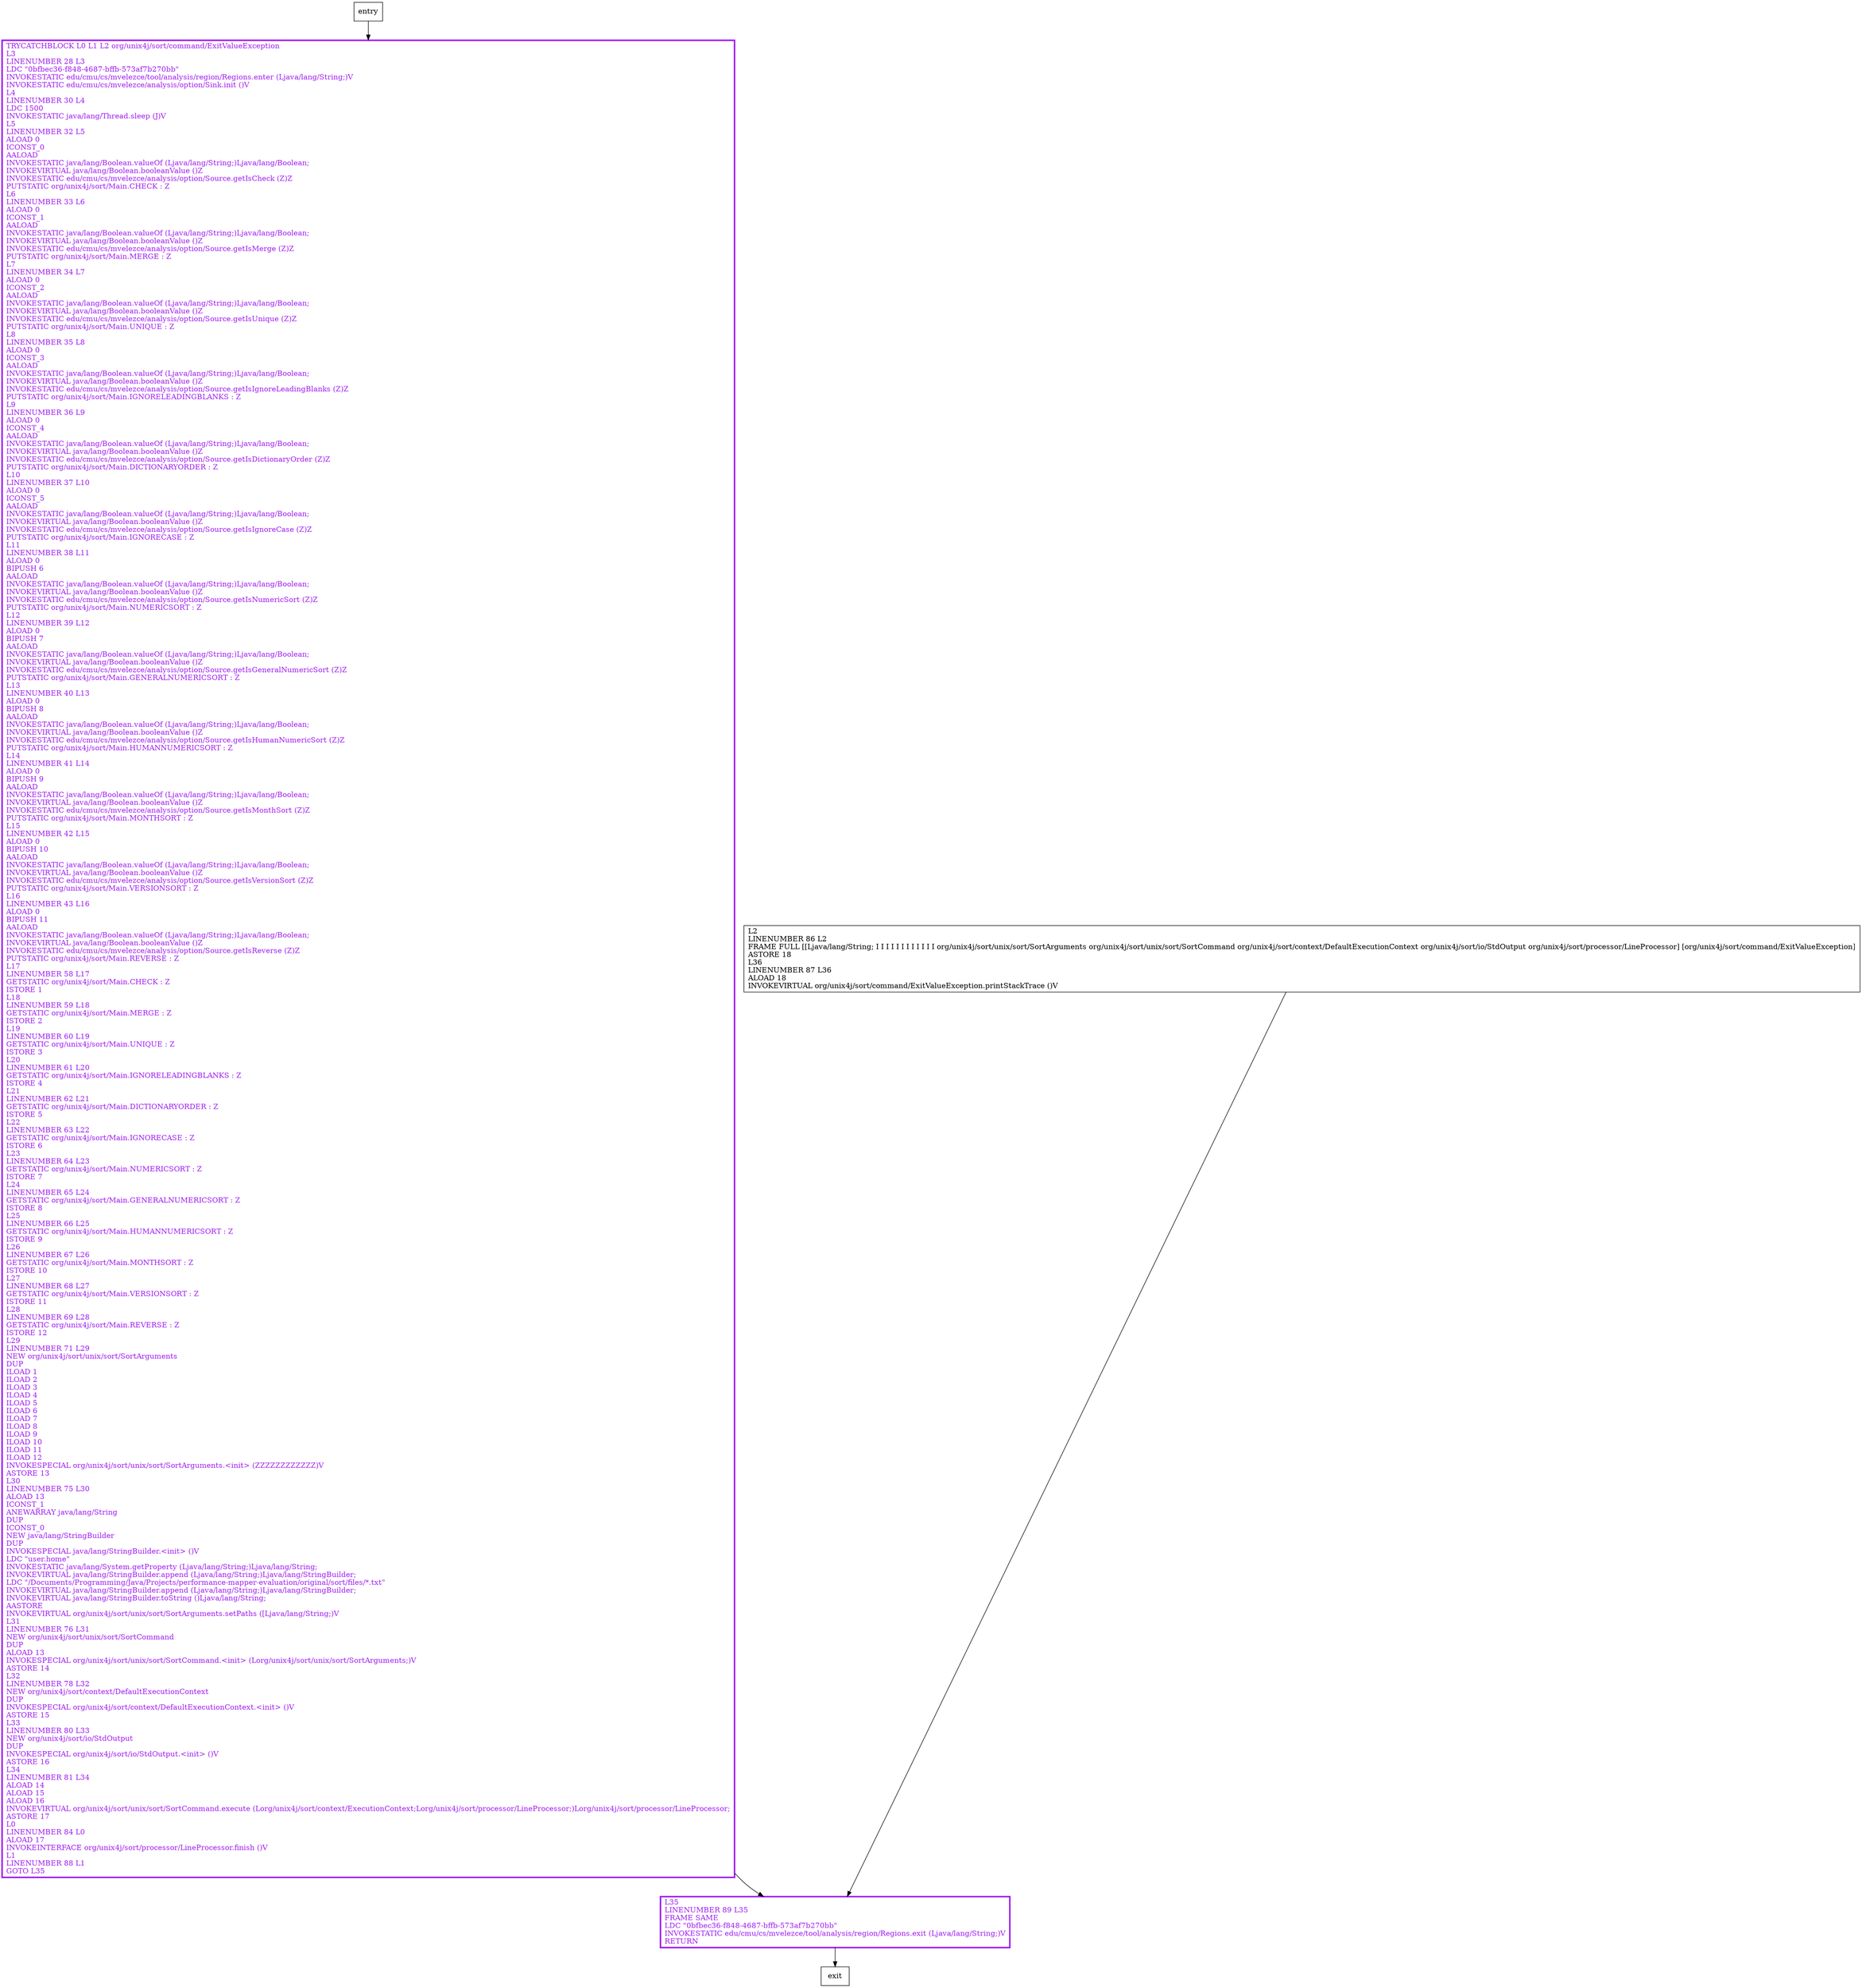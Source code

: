 digraph main {
node [shape=record];
81183790 [label="L35\lLINENUMBER 89 L35\lFRAME SAME\lLDC \"0bfbec36-f848-4687-bffb-573af7b270bb\"\lINVOKESTATIC edu/cmu/cs/mvelezce/tool/analysis/region/Regions.exit (Ljava/lang/String;)V\lRETURN\l"];
1010842422 [label="TRYCATCHBLOCK L0 L1 L2 org/unix4j/sort/command/ExitValueException\lL3\lLINENUMBER 28 L3\lLDC \"0bfbec36-f848-4687-bffb-573af7b270bb\"\lINVOKESTATIC edu/cmu/cs/mvelezce/tool/analysis/region/Regions.enter (Ljava/lang/String;)V\lINVOKESTATIC edu/cmu/cs/mvelezce/analysis/option/Sink.init ()V\lL4\lLINENUMBER 30 L4\lLDC 1500\lINVOKESTATIC java/lang/Thread.sleep (J)V\lL5\lLINENUMBER 32 L5\lALOAD 0\lICONST_0\lAALOAD\lINVOKESTATIC java/lang/Boolean.valueOf (Ljava/lang/String;)Ljava/lang/Boolean;\lINVOKEVIRTUAL java/lang/Boolean.booleanValue ()Z\lINVOKESTATIC edu/cmu/cs/mvelezce/analysis/option/Source.getIsCheck (Z)Z\lPUTSTATIC org/unix4j/sort/Main.CHECK : Z\lL6\lLINENUMBER 33 L6\lALOAD 0\lICONST_1\lAALOAD\lINVOKESTATIC java/lang/Boolean.valueOf (Ljava/lang/String;)Ljava/lang/Boolean;\lINVOKEVIRTUAL java/lang/Boolean.booleanValue ()Z\lINVOKESTATIC edu/cmu/cs/mvelezce/analysis/option/Source.getIsMerge (Z)Z\lPUTSTATIC org/unix4j/sort/Main.MERGE : Z\lL7\lLINENUMBER 34 L7\lALOAD 0\lICONST_2\lAALOAD\lINVOKESTATIC java/lang/Boolean.valueOf (Ljava/lang/String;)Ljava/lang/Boolean;\lINVOKEVIRTUAL java/lang/Boolean.booleanValue ()Z\lINVOKESTATIC edu/cmu/cs/mvelezce/analysis/option/Source.getIsUnique (Z)Z\lPUTSTATIC org/unix4j/sort/Main.UNIQUE : Z\lL8\lLINENUMBER 35 L8\lALOAD 0\lICONST_3\lAALOAD\lINVOKESTATIC java/lang/Boolean.valueOf (Ljava/lang/String;)Ljava/lang/Boolean;\lINVOKEVIRTUAL java/lang/Boolean.booleanValue ()Z\lINVOKESTATIC edu/cmu/cs/mvelezce/analysis/option/Source.getIsIgnoreLeadingBlanks (Z)Z\lPUTSTATIC org/unix4j/sort/Main.IGNORELEADINGBLANKS : Z\lL9\lLINENUMBER 36 L9\lALOAD 0\lICONST_4\lAALOAD\lINVOKESTATIC java/lang/Boolean.valueOf (Ljava/lang/String;)Ljava/lang/Boolean;\lINVOKEVIRTUAL java/lang/Boolean.booleanValue ()Z\lINVOKESTATIC edu/cmu/cs/mvelezce/analysis/option/Source.getIsDictionaryOrder (Z)Z\lPUTSTATIC org/unix4j/sort/Main.DICTIONARYORDER : Z\lL10\lLINENUMBER 37 L10\lALOAD 0\lICONST_5\lAALOAD\lINVOKESTATIC java/lang/Boolean.valueOf (Ljava/lang/String;)Ljava/lang/Boolean;\lINVOKEVIRTUAL java/lang/Boolean.booleanValue ()Z\lINVOKESTATIC edu/cmu/cs/mvelezce/analysis/option/Source.getIsIgnoreCase (Z)Z\lPUTSTATIC org/unix4j/sort/Main.IGNORECASE : Z\lL11\lLINENUMBER 38 L11\lALOAD 0\lBIPUSH 6\lAALOAD\lINVOKESTATIC java/lang/Boolean.valueOf (Ljava/lang/String;)Ljava/lang/Boolean;\lINVOKEVIRTUAL java/lang/Boolean.booleanValue ()Z\lINVOKESTATIC edu/cmu/cs/mvelezce/analysis/option/Source.getIsNumericSort (Z)Z\lPUTSTATIC org/unix4j/sort/Main.NUMERICSORT : Z\lL12\lLINENUMBER 39 L12\lALOAD 0\lBIPUSH 7\lAALOAD\lINVOKESTATIC java/lang/Boolean.valueOf (Ljava/lang/String;)Ljava/lang/Boolean;\lINVOKEVIRTUAL java/lang/Boolean.booleanValue ()Z\lINVOKESTATIC edu/cmu/cs/mvelezce/analysis/option/Source.getIsGeneralNumericSort (Z)Z\lPUTSTATIC org/unix4j/sort/Main.GENERALNUMERICSORT : Z\lL13\lLINENUMBER 40 L13\lALOAD 0\lBIPUSH 8\lAALOAD\lINVOKESTATIC java/lang/Boolean.valueOf (Ljava/lang/String;)Ljava/lang/Boolean;\lINVOKEVIRTUAL java/lang/Boolean.booleanValue ()Z\lINVOKESTATIC edu/cmu/cs/mvelezce/analysis/option/Source.getIsHumanNumericSort (Z)Z\lPUTSTATIC org/unix4j/sort/Main.HUMANNUMERICSORT : Z\lL14\lLINENUMBER 41 L14\lALOAD 0\lBIPUSH 9\lAALOAD\lINVOKESTATIC java/lang/Boolean.valueOf (Ljava/lang/String;)Ljava/lang/Boolean;\lINVOKEVIRTUAL java/lang/Boolean.booleanValue ()Z\lINVOKESTATIC edu/cmu/cs/mvelezce/analysis/option/Source.getIsMonthSort (Z)Z\lPUTSTATIC org/unix4j/sort/Main.MONTHSORT : Z\lL15\lLINENUMBER 42 L15\lALOAD 0\lBIPUSH 10\lAALOAD\lINVOKESTATIC java/lang/Boolean.valueOf (Ljava/lang/String;)Ljava/lang/Boolean;\lINVOKEVIRTUAL java/lang/Boolean.booleanValue ()Z\lINVOKESTATIC edu/cmu/cs/mvelezce/analysis/option/Source.getIsVersionSort (Z)Z\lPUTSTATIC org/unix4j/sort/Main.VERSIONSORT : Z\lL16\lLINENUMBER 43 L16\lALOAD 0\lBIPUSH 11\lAALOAD\lINVOKESTATIC java/lang/Boolean.valueOf (Ljava/lang/String;)Ljava/lang/Boolean;\lINVOKEVIRTUAL java/lang/Boolean.booleanValue ()Z\lINVOKESTATIC edu/cmu/cs/mvelezce/analysis/option/Source.getIsReverse (Z)Z\lPUTSTATIC org/unix4j/sort/Main.REVERSE : Z\lL17\lLINENUMBER 58 L17\lGETSTATIC org/unix4j/sort/Main.CHECK : Z\lISTORE 1\lL18\lLINENUMBER 59 L18\lGETSTATIC org/unix4j/sort/Main.MERGE : Z\lISTORE 2\lL19\lLINENUMBER 60 L19\lGETSTATIC org/unix4j/sort/Main.UNIQUE : Z\lISTORE 3\lL20\lLINENUMBER 61 L20\lGETSTATIC org/unix4j/sort/Main.IGNORELEADINGBLANKS : Z\lISTORE 4\lL21\lLINENUMBER 62 L21\lGETSTATIC org/unix4j/sort/Main.DICTIONARYORDER : Z\lISTORE 5\lL22\lLINENUMBER 63 L22\lGETSTATIC org/unix4j/sort/Main.IGNORECASE : Z\lISTORE 6\lL23\lLINENUMBER 64 L23\lGETSTATIC org/unix4j/sort/Main.NUMERICSORT : Z\lISTORE 7\lL24\lLINENUMBER 65 L24\lGETSTATIC org/unix4j/sort/Main.GENERALNUMERICSORT : Z\lISTORE 8\lL25\lLINENUMBER 66 L25\lGETSTATIC org/unix4j/sort/Main.HUMANNUMERICSORT : Z\lISTORE 9\lL26\lLINENUMBER 67 L26\lGETSTATIC org/unix4j/sort/Main.MONTHSORT : Z\lISTORE 10\lL27\lLINENUMBER 68 L27\lGETSTATIC org/unix4j/sort/Main.VERSIONSORT : Z\lISTORE 11\lL28\lLINENUMBER 69 L28\lGETSTATIC org/unix4j/sort/Main.REVERSE : Z\lISTORE 12\lL29\lLINENUMBER 71 L29\lNEW org/unix4j/sort/unix/sort/SortArguments\lDUP\lILOAD 1\lILOAD 2\lILOAD 3\lILOAD 4\lILOAD 5\lILOAD 6\lILOAD 7\lILOAD 8\lILOAD 9\lILOAD 10\lILOAD 11\lILOAD 12\lINVOKESPECIAL org/unix4j/sort/unix/sort/SortArguments.\<init\> (ZZZZZZZZZZZZ)V\lASTORE 13\lL30\lLINENUMBER 75 L30\lALOAD 13\lICONST_1\lANEWARRAY java/lang/String\lDUP\lICONST_0\lNEW java/lang/StringBuilder\lDUP\lINVOKESPECIAL java/lang/StringBuilder.\<init\> ()V\lLDC \"user.home\"\lINVOKESTATIC java/lang/System.getProperty (Ljava/lang/String;)Ljava/lang/String;\lINVOKEVIRTUAL java/lang/StringBuilder.append (Ljava/lang/String;)Ljava/lang/StringBuilder;\lLDC \"/Documents/Programming/Java/Projects/performance-mapper-evaluation/original/sort/files/*.txt\"\lINVOKEVIRTUAL java/lang/StringBuilder.append (Ljava/lang/String;)Ljava/lang/StringBuilder;\lINVOKEVIRTUAL java/lang/StringBuilder.toString ()Ljava/lang/String;\lAASTORE\lINVOKEVIRTUAL org/unix4j/sort/unix/sort/SortArguments.setPaths ([Ljava/lang/String;)V\lL31\lLINENUMBER 76 L31\lNEW org/unix4j/sort/unix/sort/SortCommand\lDUP\lALOAD 13\lINVOKESPECIAL org/unix4j/sort/unix/sort/SortCommand.\<init\> (Lorg/unix4j/sort/unix/sort/SortArguments;)V\lASTORE 14\lL32\lLINENUMBER 78 L32\lNEW org/unix4j/sort/context/DefaultExecutionContext\lDUP\lINVOKESPECIAL org/unix4j/sort/context/DefaultExecutionContext.\<init\> ()V\lASTORE 15\lL33\lLINENUMBER 80 L33\lNEW org/unix4j/sort/io/StdOutput\lDUP\lINVOKESPECIAL org/unix4j/sort/io/StdOutput.\<init\> ()V\lASTORE 16\lL34\lLINENUMBER 81 L34\lALOAD 14\lALOAD 15\lALOAD 16\lINVOKEVIRTUAL org/unix4j/sort/unix/sort/SortCommand.execute (Lorg/unix4j/sort/context/ExecutionContext;Lorg/unix4j/sort/processor/LineProcessor;)Lorg/unix4j/sort/processor/LineProcessor;\lASTORE 17\lL0\lLINENUMBER 84 L0\lALOAD 17\lINVOKEINTERFACE org/unix4j/sort/processor/LineProcessor.finish ()V\lL1\lLINENUMBER 88 L1\lGOTO L35\l"];
1220768475 [label="L2\lLINENUMBER 86 L2\lFRAME FULL [[Ljava/lang/String; I I I I I I I I I I I I org/unix4j/sort/unix/sort/SortArguments org/unix4j/sort/unix/sort/SortCommand org/unix4j/sort/context/DefaultExecutionContext org/unix4j/sort/io/StdOutput org/unix4j/sort/processor/LineProcessor] [org/unix4j/sort/command/ExitValueException]\lASTORE 18\lL36\lLINENUMBER 87 L36\lALOAD 18\lINVOKEVIRTUAL org/unix4j/sort/command/ExitValueException.printStackTrace ()V\l"];
entry;
exit;
entry -> 1010842422;
81183790 -> exit;
1010842422 -> 81183790;
1220768475 -> 81183790;
81183790[fontcolor="purple", penwidth=3, color="purple"];
1010842422[fontcolor="purple", penwidth=3, color="purple"];
}
